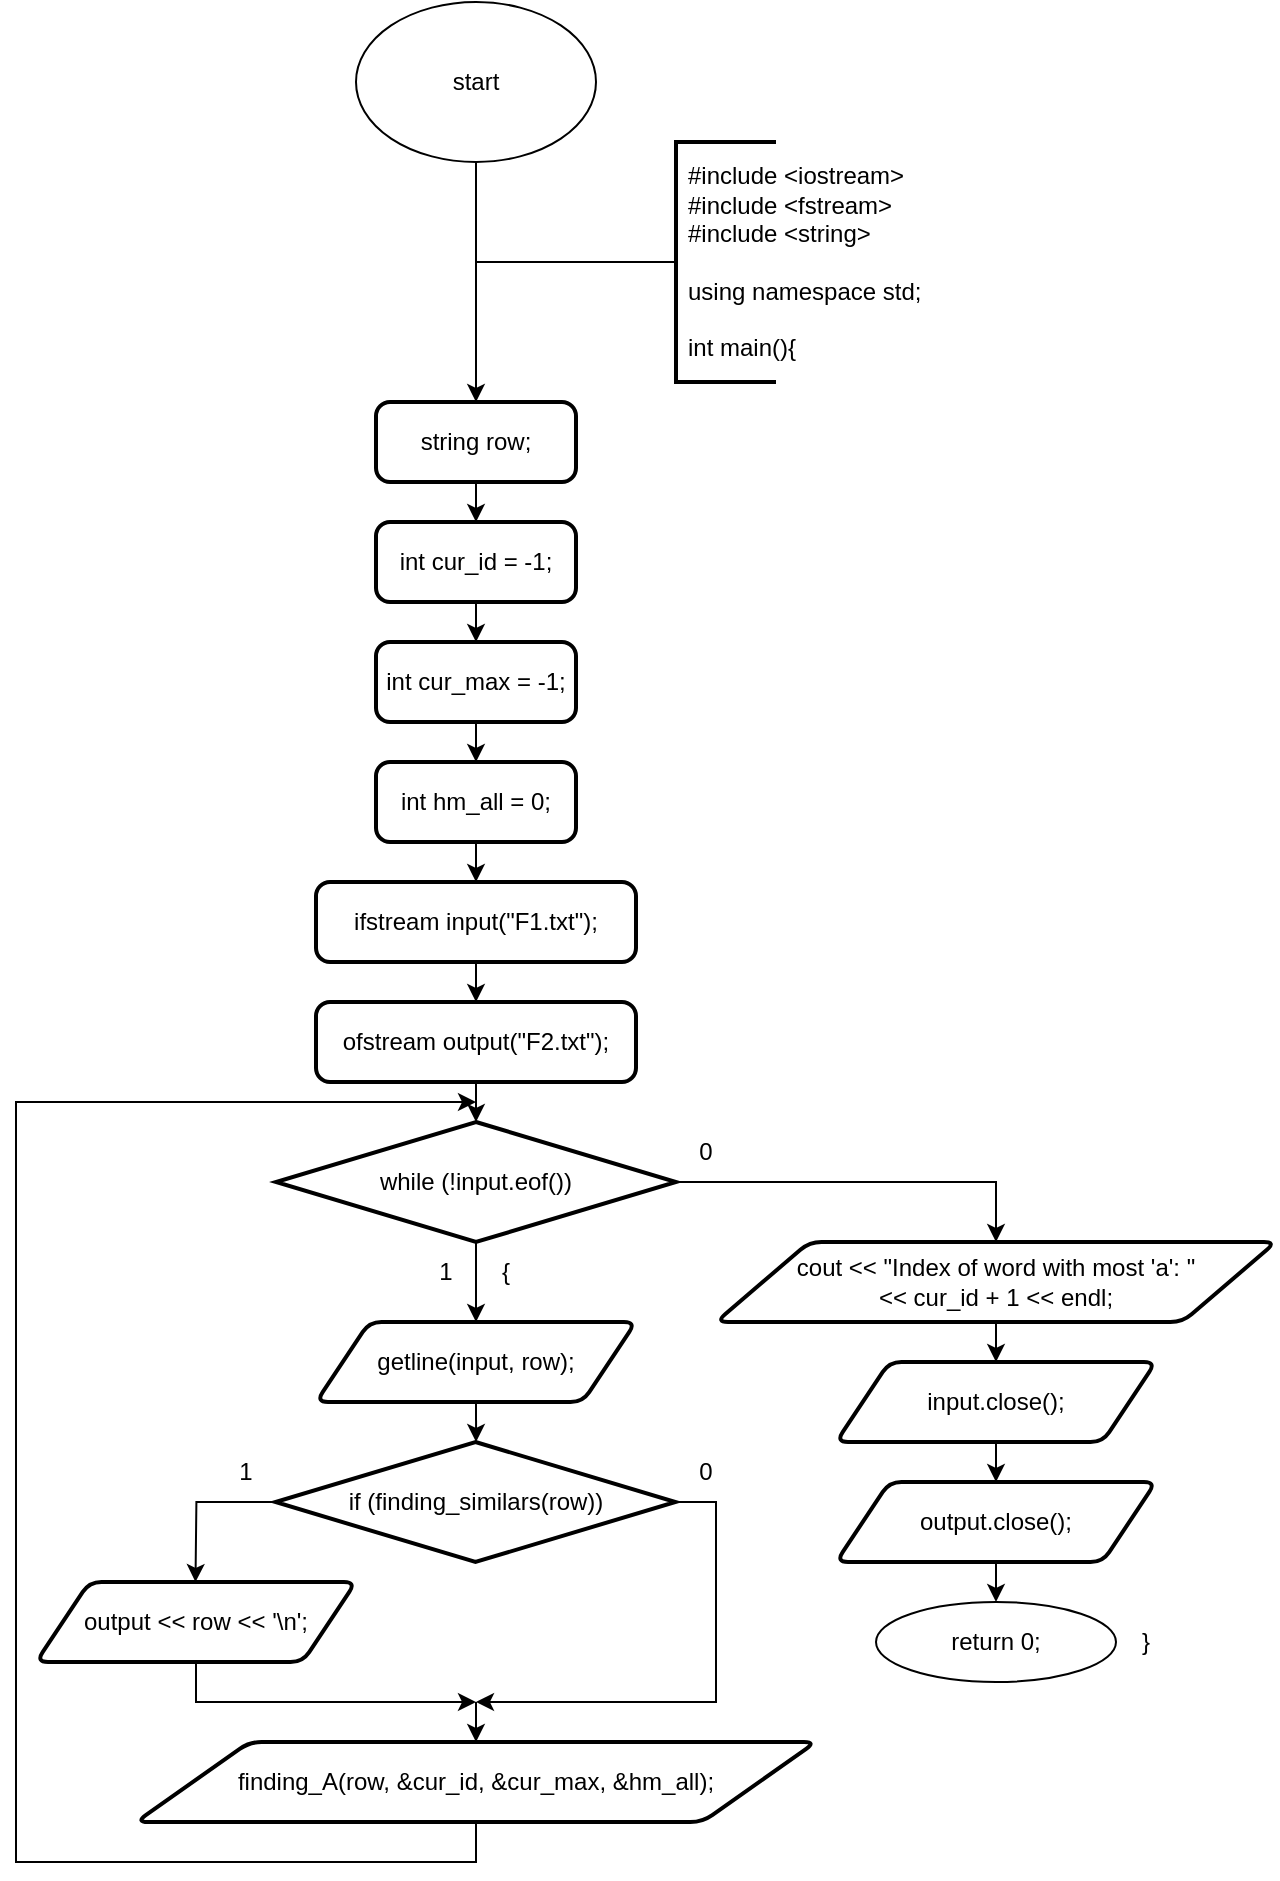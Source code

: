 <mxfile version="23.1.5" type="device">
  <diagram name="Страница — 1" id="_nPv0m4d1NMl5qDWveaV">
    <mxGraphModel dx="712" dy="835" grid="1" gridSize="10" guides="1" tooltips="1" connect="1" arrows="1" fold="1" page="1" pageScale="1" pageWidth="827" pageHeight="1169" math="0" shadow="0">
      <root>
        <mxCell id="0" />
        <mxCell id="1" parent="0" />
        <mxCell id="E7xdKnE1LdXrpqxwZZ4S-1" value="start" style="ellipse;whiteSpace=wrap;html=1;" vertex="1" parent="1">
          <mxGeometry x="180" y="20" width="120" height="80" as="geometry" />
        </mxCell>
        <mxCell id="E7xdKnE1LdXrpqxwZZ4S-2" value="" style="endArrow=classic;html=1;rounded=0;labelBackgroundColor=default;strokeColor=default;align=center;verticalAlign=middle;fontFamily=Helvetica;fontSize=11;fontColor=default;shape=connector;edgeStyle=orthogonalEdgeStyle;exitX=0.5;exitY=1;exitDx=0;exitDy=0;" edge="1" source="E7xdKnE1LdXrpqxwZZ4S-1" parent="1">
          <mxGeometry width="50" height="50" relative="1" as="geometry">
            <mxPoint x="290.29" y="190" as="sourcePoint" />
            <mxPoint x="240" y="220" as="targetPoint" />
          </mxGeometry>
        </mxCell>
        <mxCell id="E7xdKnE1LdXrpqxwZZ4S-3" style="edgeStyle=orthogonalEdgeStyle;rounded=0;orthogonalLoop=1;jettySize=auto;html=1;exitX=0;exitY=0.5;exitDx=0;exitDy=0;exitPerimeter=0;endArrow=none;endFill=0;strokeWidth=1;" edge="1" source="E7xdKnE1LdXrpqxwZZ4S-4" parent="1">
          <mxGeometry relative="1" as="geometry">
            <mxPoint x="240" y="150" as="targetPoint" />
            <mxPoint x="300" y="150" as="sourcePoint" />
          </mxGeometry>
        </mxCell>
        <mxCell id="E7xdKnE1LdXrpqxwZZ4S-4" value="" style="strokeWidth=2;html=1;shape=mxgraph.flowchart.annotation_1;align=left;pointerEvents=1;" vertex="1" parent="1">
          <mxGeometry x="340" y="90" width="50" height="120" as="geometry" />
        </mxCell>
        <mxCell id="E7xdKnE1LdXrpqxwZZ4S-5" value="&lt;div&gt;#include &amp;lt;iostream&amp;gt;&lt;/div&gt;&lt;div&gt;#include &amp;lt;fstream&amp;gt;&lt;/div&gt;#include &amp;lt;string&amp;gt;&lt;br&gt;&lt;br&gt;using namespace std;&lt;br&gt;&lt;br&gt;int main(){" style="text;strokeColor=none;fillColor=none;align=left;verticalAlign=middle;spacingLeft=4;spacingRight=4;overflow=hidden;points=[[0,0.5],[1,0.5]];portConstraint=eastwest;rotatable=0;whiteSpace=wrap;html=1;" vertex="1" parent="1">
          <mxGeometry x="340" y="90" width="220" height="120" as="geometry" />
        </mxCell>
        <mxCell id="E7xdKnE1LdXrpqxwZZ4S-7" style="edgeStyle=orthogonalEdgeStyle;rounded=0;orthogonalLoop=1;jettySize=auto;html=1;exitX=0.5;exitY=1;exitDx=0;exitDy=0;" edge="1" parent="1" source="E7xdKnE1LdXrpqxwZZ4S-6" target="E7xdKnE1LdXrpqxwZZ4S-8">
          <mxGeometry relative="1" as="geometry">
            <mxPoint x="240" y="280" as="targetPoint" />
          </mxGeometry>
        </mxCell>
        <mxCell id="E7xdKnE1LdXrpqxwZZ4S-6" value="string row;" style="rounded=1;whiteSpace=wrap;html=1;absoluteArcSize=1;arcSize=14;strokeWidth=2;" vertex="1" parent="1">
          <mxGeometry x="190" y="220" width="100" height="40" as="geometry" />
        </mxCell>
        <mxCell id="E7xdKnE1LdXrpqxwZZ4S-9" style="edgeStyle=orthogonalEdgeStyle;rounded=0;orthogonalLoop=1;jettySize=auto;html=1;exitX=0.5;exitY=1;exitDx=0;exitDy=0;" edge="1" parent="1" source="E7xdKnE1LdXrpqxwZZ4S-8" target="E7xdKnE1LdXrpqxwZZ4S-10">
          <mxGeometry relative="1" as="geometry">
            <mxPoint x="240" y="370" as="targetPoint" />
          </mxGeometry>
        </mxCell>
        <mxCell id="E7xdKnE1LdXrpqxwZZ4S-8" value="int cur_id = -1;" style="rounded=1;whiteSpace=wrap;html=1;absoluteArcSize=1;arcSize=14;strokeWidth=2;" vertex="1" parent="1">
          <mxGeometry x="190" y="280" width="100" height="40" as="geometry" />
        </mxCell>
        <mxCell id="E7xdKnE1LdXrpqxwZZ4S-11" style="edgeStyle=orthogonalEdgeStyle;rounded=0;orthogonalLoop=1;jettySize=auto;html=1;exitX=0.5;exitY=1;exitDx=0;exitDy=0;" edge="1" parent="1" source="E7xdKnE1LdXrpqxwZZ4S-10" target="E7xdKnE1LdXrpqxwZZ4S-12">
          <mxGeometry relative="1" as="geometry">
            <mxPoint x="240" y="420" as="targetPoint" />
          </mxGeometry>
        </mxCell>
        <mxCell id="E7xdKnE1LdXrpqxwZZ4S-10" value="int cur_max = -1;" style="rounded=1;whiteSpace=wrap;html=1;absoluteArcSize=1;arcSize=14;strokeWidth=2;" vertex="1" parent="1">
          <mxGeometry x="190" y="340" width="100" height="40" as="geometry" />
        </mxCell>
        <mxCell id="E7xdKnE1LdXrpqxwZZ4S-13" style="edgeStyle=orthogonalEdgeStyle;rounded=0;orthogonalLoop=1;jettySize=auto;html=1;exitX=0.5;exitY=1;exitDx=0;exitDy=0;" edge="1" parent="1" source="E7xdKnE1LdXrpqxwZZ4S-12" target="E7xdKnE1LdXrpqxwZZ4S-14">
          <mxGeometry relative="1" as="geometry">
            <mxPoint x="240" y="480" as="targetPoint" />
          </mxGeometry>
        </mxCell>
        <mxCell id="E7xdKnE1LdXrpqxwZZ4S-12" value="int hm_all = 0;" style="rounded=1;whiteSpace=wrap;html=1;absoluteArcSize=1;arcSize=14;strokeWidth=2;" vertex="1" parent="1">
          <mxGeometry x="190" y="400" width="100" height="40" as="geometry" />
        </mxCell>
        <mxCell id="E7xdKnE1LdXrpqxwZZ4S-15" style="edgeStyle=orthogonalEdgeStyle;rounded=0;orthogonalLoop=1;jettySize=auto;html=1;exitX=0.5;exitY=1;exitDx=0;exitDy=0;" edge="1" parent="1" source="E7xdKnE1LdXrpqxwZZ4S-14" target="E7xdKnE1LdXrpqxwZZ4S-16">
          <mxGeometry relative="1" as="geometry">
            <mxPoint x="240" y="540" as="targetPoint" />
          </mxGeometry>
        </mxCell>
        <mxCell id="E7xdKnE1LdXrpqxwZZ4S-14" value="ifstream input(&quot;F1.txt&quot;);" style="rounded=1;whiteSpace=wrap;html=1;absoluteArcSize=1;arcSize=14;strokeWidth=2;" vertex="1" parent="1">
          <mxGeometry x="160" y="460" width="160" height="40" as="geometry" />
        </mxCell>
        <mxCell id="E7xdKnE1LdXrpqxwZZ4S-17" style="edgeStyle=orthogonalEdgeStyle;rounded=0;orthogonalLoop=1;jettySize=auto;html=1;exitX=0.5;exitY=1;exitDx=0;exitDy=0;" edge="1" parent="1" source="E7xdKnE1LdXrpqxwZZ4S-16">
          <mxGeometry relative="1" as="geometry">
            <mxPoint x="240" y="580" as="targetPoint" />
          </mxGeometry>
        </mxCell>
        <mxCell id="E7xdKnE1LdXrpqxwZZ4S-16" value="ofstream output(&quot;F2.txt&quot;);" style="rounded=1;whiteSpace=wrap;html=1;absoluteArcSize=1;arcSize=14;strokeWidth=2;" vertex="1" parent="1">
          <mxGeometry x="160" y="520" width="160" height="40" as="geometry" />
        </mxCell>
        <mxCell id="E7xdKnE1LdXrpqxwZZ4S-18" style="edgeStyle=orthogonalEdgeStyle;rounded=0;orthogonalLoop=1;jettySize=auto;html=1;exitX=1;exitY=0.5;exitDx=0;exitDy=0;exitPerimeter=0;" edge="1" source="E7xdKnE1LdXrpqxwZZ4S-20" parent="1">
          <mxGeometry relative="1" as="geometry">
            <mxPoint x="500" y="640" as="targetPoint" />
            <Array as="points">
              <mxPoint x="500" y="610" />
            </Array>
          </mxGeometry>
        </mxCell>
        <mxCell id="E7xdKnE1LdXrpqxwZZ4S-19" style="edgeStyle=orthogonalEdgeStyle;rounded=0;orthogonalLoop=1;jettySize=auto;html=1;exitX=0.5;exitY=1;exitDx=0;exitDy=0;exitPerimeter=0;" edge="1" source="E7xdKnE1LdXrpqxwZZ4S-20" parent="1">
          <mxGeometry relative="1" as="geometry">
            <mxPoint x="240" y="680" as="targetPoint" />
          </mxGeometry>
        </mxCell>
        <mxCell id="E7xdKnE1LdXrpqxwZZ4S-20" value="while (!input.eof())" style="strokeWidth=2;html=1;shape=mxgraph.flowchart.decision;whiteSpace=wrap;" vertex="1" parent="1">
          <mxGeometry x="140" y="580" width="200" height="60" as="geometry" />
        </mxCell>
        <mxCell id="E7xdKnE1LdXrpqxwZZ4S-21" value="1" style="text;html=1;strokeColor=none;fillColor=none;align=center;verticalAlign=middle;whiteSpace=wrap;rounded=0;" vertex="1" parent="1">
          <mxGeometry x="210" y="640" width="30" height="30" as="geometry" />
        </mxCell>
        <mxCell id="E7xdKnE1LdXrpqxwZZ4S-22" value="0" style="text;html=1;strokeColor=none;fillColor=none;align=center;verticalAlign=middle;whiteSpace=wrap;rounded=0;" vertex="1" parent="1">
          <mxGeometry x="340.0" y="580" width="30" height="30" as="geometry" />
        </mxCell>
        <mxCell id="E7xdKnE1LdXrpqxwZZ4S-23" value="{" style="text;html=1;strokeColor=none;fillColor=none;align=center;verticalAlign=middle;whiteSpace=wrap;rounded=0;" vertex="1" parent="1">
          <mxGeometry x="240" y="640" width="30" height="30" as="geometry" />
        </mxCell>
        <mxCell id="E7xdKnE1LdXrpqxwZZ4S-26" style="edgeStyle=orthogonalEdgeStyle;rounded=0;orthogonalLoop=1;jettySize=auto;html=1;exitX=0.5;exitY=1;exitDx=0;exitDy=0;" edge="1" parent="1" source="E7xdKnE1LdXrpqxwZZ4S-25">
          <mxGeometry relative="1" as="geometry">
            <mxPoint x="240.034" y="740" as="targetPoint" />
          </mxGeometry>
        </mxCell>
        <mxCell id="E7xdKnE1LdXrpqxwZZ4S-25" value="getline(input, row);" style="shape=parallelogram;html=1;strokeWidth=2;perimeter=parallelogramPerimeter;whiteSpace=wrap;rounded=1;arcSize=12;size=0.167;" vertex="1" parent="1">
          <mxGeometry x="160" y="680" width="160" height="40" as="geometry" />
        </mxCell>
        <mxCell id="E7xdKnE1LdXrpqxwZZ4S-27" style="edgeStyle=orthogonalEdgeStyle;rounded=0;orthogonalLoop=1;jettySize=auto;html=1;exitX=0;exitY=0.5;exitDx=0;exitDy=0;exitPerimeter=0;" edge="1" source="E7xdKnE1LdXrpqxwZZ4S-29" parent="1">
          <mxGeometry relative="1" as="geometry">
            <mxPoint x="99.74" y="810" as="targetPoint" />
          </mxGeometry>
        </mxCell>
        <mxCell id="E7xdKnE1LdXrpqxwZZ4S-28" style="edgeStyle=orthogonalEdgeStyle;rounded=0;orthogonalLoop=1;jettySize=auto;html=1;exitX=1;exitY=0.5;exitDx=0;exitDy=0;exitPerimeter=0;" edge="1" source="E7xdKnE1LdXrpqxwZZ4S-29" parent="1">
          <mxGeometry relative="1" as="geometry">
            <mxPoint x="240" y="870" as="targetPoint" />
            <Array as="points">
              <mxPoint x="360" y="770" />
              <mxPoint x="360" y="870" />
            </Array>
          </mxGeometry>
        </mxCell>
        <mxCell id="E7xdKnE1LdXrpqxwZZ4S-29" value="if (finding_similars(row))" style="strokeWidth=2;html=1;shape=mxgraph.flowchart.decision;whiteSpace=wrap;" vertex="1" parent="1">
          <mxGeometry x="139.74" y="740" width="200" height="60" as="geometry" />
        </mxCell>
        <mxCell id="E7xdKnE1LdXrpqxwZZ4S-30" value="1" style="text;html=1;strokeColor=none;fillColor=none;align=center;verticalAlign=middle;whiteSpace=wrap;rounded=0;" vertex="1" parent="1">
          <mxGeometry x="109.74" y="740" width="30" height="30" as="geometry" />
        </mxCell>
        <mxCell id="E7xdKnE1LdXrpqxwZZ4S-31" value="0" style="text;html=1;strokeColor=none;fillColor=none;align=center;verticalAlign=middle;whiteSpace=wrap;rounded=0;" vertex="1" parent="1">
          <mxGeometry x="339.74" y="740" width="30" height="30" as="geometry" />
        </mxCell>
        <mxCell id="E7xdKnE1LdXrpqxwZZ4S-33" style="edgeStyle=orthogonalEdgeStyle;rounded=0;orthogonalLoop=1;jettySize=auto;html=1;exitX=0.5;exitY=1;exitDx=0;exitDy=0;" edge="1" parent="1" source="E7xdKnE1LdXrpqxwZZ4S-32">
          <mxGeometry relative="1" as="geometry">
            <mxPoint x="240" y="870" as="targetPoint" />
            <Array as="points">
              <mxPoint x="100" y="870" />
            </Array>
          </mxGeometry>
        </mxCell>
        <mxCell id="E7xdKnE1LdXrpqxwZZ4S-32" value="output &amp;lt;&amp;lt; row &amp;lt;&amp;lt; &#39;\n&#39;;" style="shape=parallelogram;html=1;strokeWidth=2;perimeter=parallelogramPerimeter;whiteSpace=wrap;rounded=1;arcSize=12;size=0.167;" vertex="1" parent="1">
          <mxGeometry x="20" y="810" width="160" height="40" as="geometry" />
        </mxCell>
        <mxCell id="E7xdKnE1LdXrpqxwZZ4S-34" value="" style="endArrow=classic;html=1;rounded=0;" edge="1" parent="1">
          <mxGeometry width="50" height="50" relative="1" as="geometry">
            <mxPoint x="240" y="870" as="sourcePoint" />
            <mxPoint x="240" y="890" as="targetPoint" />
          </mxGeometry>
        </mxCell>
        <mxCell id="E7xdKnE1LdXrpqxwZZ4S-36" style="edgeStyle=orthogonalEdgeStyle;rounded=0;orthogonalLoop=1;jettySize=auto;html=1;exitX=0.5;exitY=1;exitDx=0;exitDy=0;" edge="1" parent="1" source="E7xdKnE1LdXrpqxwZZ4S-35">
          <mxGeometry relative="1" as="geometry">
            <mxPoint x="240" y="570" as="targetPoint" />
            <Array as="points">
              <mxPoint x="240" y="950" />
              <mxPoint x="10" y="950" />
              <mxPoint x="10" y="570" />
            </Array>
          </mxGeometry>
        </mxCell>
        <mxCell id="E7xdKnE1LdXrpqxwZZ4S-35" value="finding_A(row, &amp;amp;cur_id, &amp;amp;cur_max, &amp;amp;hm_all);" style="shape=parallelogram;html=1;strokeWidth=2;perimeter=parallelogramPerimeter;whiteSpace=wrap;rounded=1;arcSize=12;size=0.167;" vertex="1" parent="1">
          <mxGeometry x="70" y="890" width="340" height="40" as="geometry" />
        </mxCell>
        <mxCell id="E7xdKnE1LdXrpqxwZZ4S-38" style="edgeStyle=orthogonalEdgeStyle;rounded=0;orthogonalLoop=1;jettySize=auto;html=1;exitX=0.5;exitY=1;exitDx=0;exitDy=0;" edge="1" parent="1" source="E7xdKnE1LdXrpqxwZZ4S-37" target="E7xdKnE1LdXrpqxwZZ4S-39">
          <mxGeometry relative="1" as="geometry">
            <mxPoint x="500" y="720" as="targetPoint" />
          </mxGeometry>
        </mxCell>
        <mxCell id="E7xdKnE1LdXrpqxwZZ4S-37" value="cout &amp;lt;&amp;lt; &quot;Index of word with most &#39;a&#39;: &quot; &lt;br&gt;&amp;lt;&amp;lt; cur_id + 1 &amp;lt;&amp;lt; endl;" style="shape=parallelogram;html=1;strokeWidth=2;perimeter=parallelogramPerimeter;whiteSpace=wrap;rounded=1;arcSize=12;size=0.167;" vertex="1" parent="1">
          <mxGeometry x="360" y="640" width="280" height="40" as="geometry" />
        </mxCell>
        <mxCell id="E7xdKnE1LdXrpqxwZZ4S-40" style="edgeStyle=orthogonalEdgeStyle;rounded=0;orthogonalLoop=1;jettySize=auto;html=1;exitX=0.5;exitY=1;exitDx=0;exitDy=0;" edge="1" parent="1" source="E7xdKnE1LdXrpqxwZZ4S-39" target="E7xdKnE1LdXrpqxwZZ4S-41">
          <mxGeometry relative="1" as="geometry">
            <mxPoint x="500" y="780" as="targetPoint" />
          </mxGeometry>
        </mxCell>
        <mxCell id="E7xdKnE1LdXrpqxwZZ4S-39" value="input.close();" style="shape=parallelogram;html=1;strokeWidth=2;perimeter=parallelogramPerimeter;whiteSpace=wrap;rounded=1;arcSize=12;size=0.167;" vertex="1" parent="1">
          <mxGeometry x="420" y="700" width="160" height="40" as="geometry" />
        </mxCell>
        <mxCell id="E7xdKnE1LdXrpqxwZZ4S-42" style="edgeStyle=orthogonalEdgeStyle;rounded=0;orthogonalLoop=1;jettySize=auto;html=1;exitX=0.5;exitY=1;exitDx=0;exitDy=0;" edge="1" parent="1" source="E7xdKnE1LdXrpqxwZZ4S-41">
          <mxGeometry relative="1" as="geometry">
            <mxPoint x="500" y="820" as="targetPoint" />
          </mxGeometry>
        </mxCell>
        <mxCell id="E7xdKnE1LdXrpqxwZZ4S-41" value="output.close();" style="shape=parallelogram;html=1;strokeWidth=2;perimeter=parallelogramPerimeter;whiteSpace=wrap;rounded=1;arcSize=12;size=0.167;" vertex="1" parent="1">
          <mxGeometry x="420" y="760" width="160" height="40" as="geometry" />
        </mxCell>
        <mxCell id="E7xdKnE1LdXrpqxwZZ4S-44" value="return 0;" style="ellipse;whiteSpace=wrap;html=1;" vertex="1" parent="1">
          <mxGeometry x="440" y="820" width="120" height="40" as="geometry" />
        </mxCell>
        <mxCell id="E7xdKnE1LdXrpqxwZZ4S-46" value="}" style="text;html=1;strokeColor=none;fillColor=none;align=center;verticalAlign=middle;whiteSpace=wrap;rounded=0;" vertex="1" parent="1">
          <mxGeometry x="560" y="825" width="30" height="30" as="geometry" />
        </mxCell>
      </root>
    </mxGraphModel>
  </diagram>
</mxfile>
